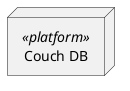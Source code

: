 ' section with id user to define user actor


/'
' CUT AND PASTE INTO YOUR PUML
!include includes/common.iuml!pla_sql
!include includes/common.iuml!pla_sp
!include includes/common.iuml!pla_couch

!include includes/common.iuml!svc_ad
!include includes/common.iuml!svc_mi

!include includes/common.iuml!sys_dsuite

!include includes/common.iuml!act_user
'/
@startuml(id=pla_couch)    
    node "Couch DB" <<platform>> as PLA_COUCH 
@enduml

@startuml(id=pla_sp)    
    node "SharePoint" <<platform>> as PLA_SP
@enduml

@startuml(id=pla_sql)
    node "MS SQL Server" <<platform>> as PLA_SQL 
@enduml

@startuml(id=note_ad)
    note "Secured with\nDirectory Services" as NOTE_DS
@enduml

@startuml(id=svc_mi)    
    component "Mobile Iron" <<service>> as SVC_MI
@enduml

@startuml(id=svc_esb)    
    queue "Service Bus" <<service>> as SVC_ESB
@enduml

@startuml(id=sys_dsuite)
    component "DSuite" <<system>> as SYS_DSUITE 
@enduml

@startuml(id=app_ms_office)
    component "Office & Desktop Applications" <<app>> as APP_MS_OFFICE 
@enduml

@startuml(id=act_user)
    actor "Application User" <<person>> as ACT_USER
@enduml